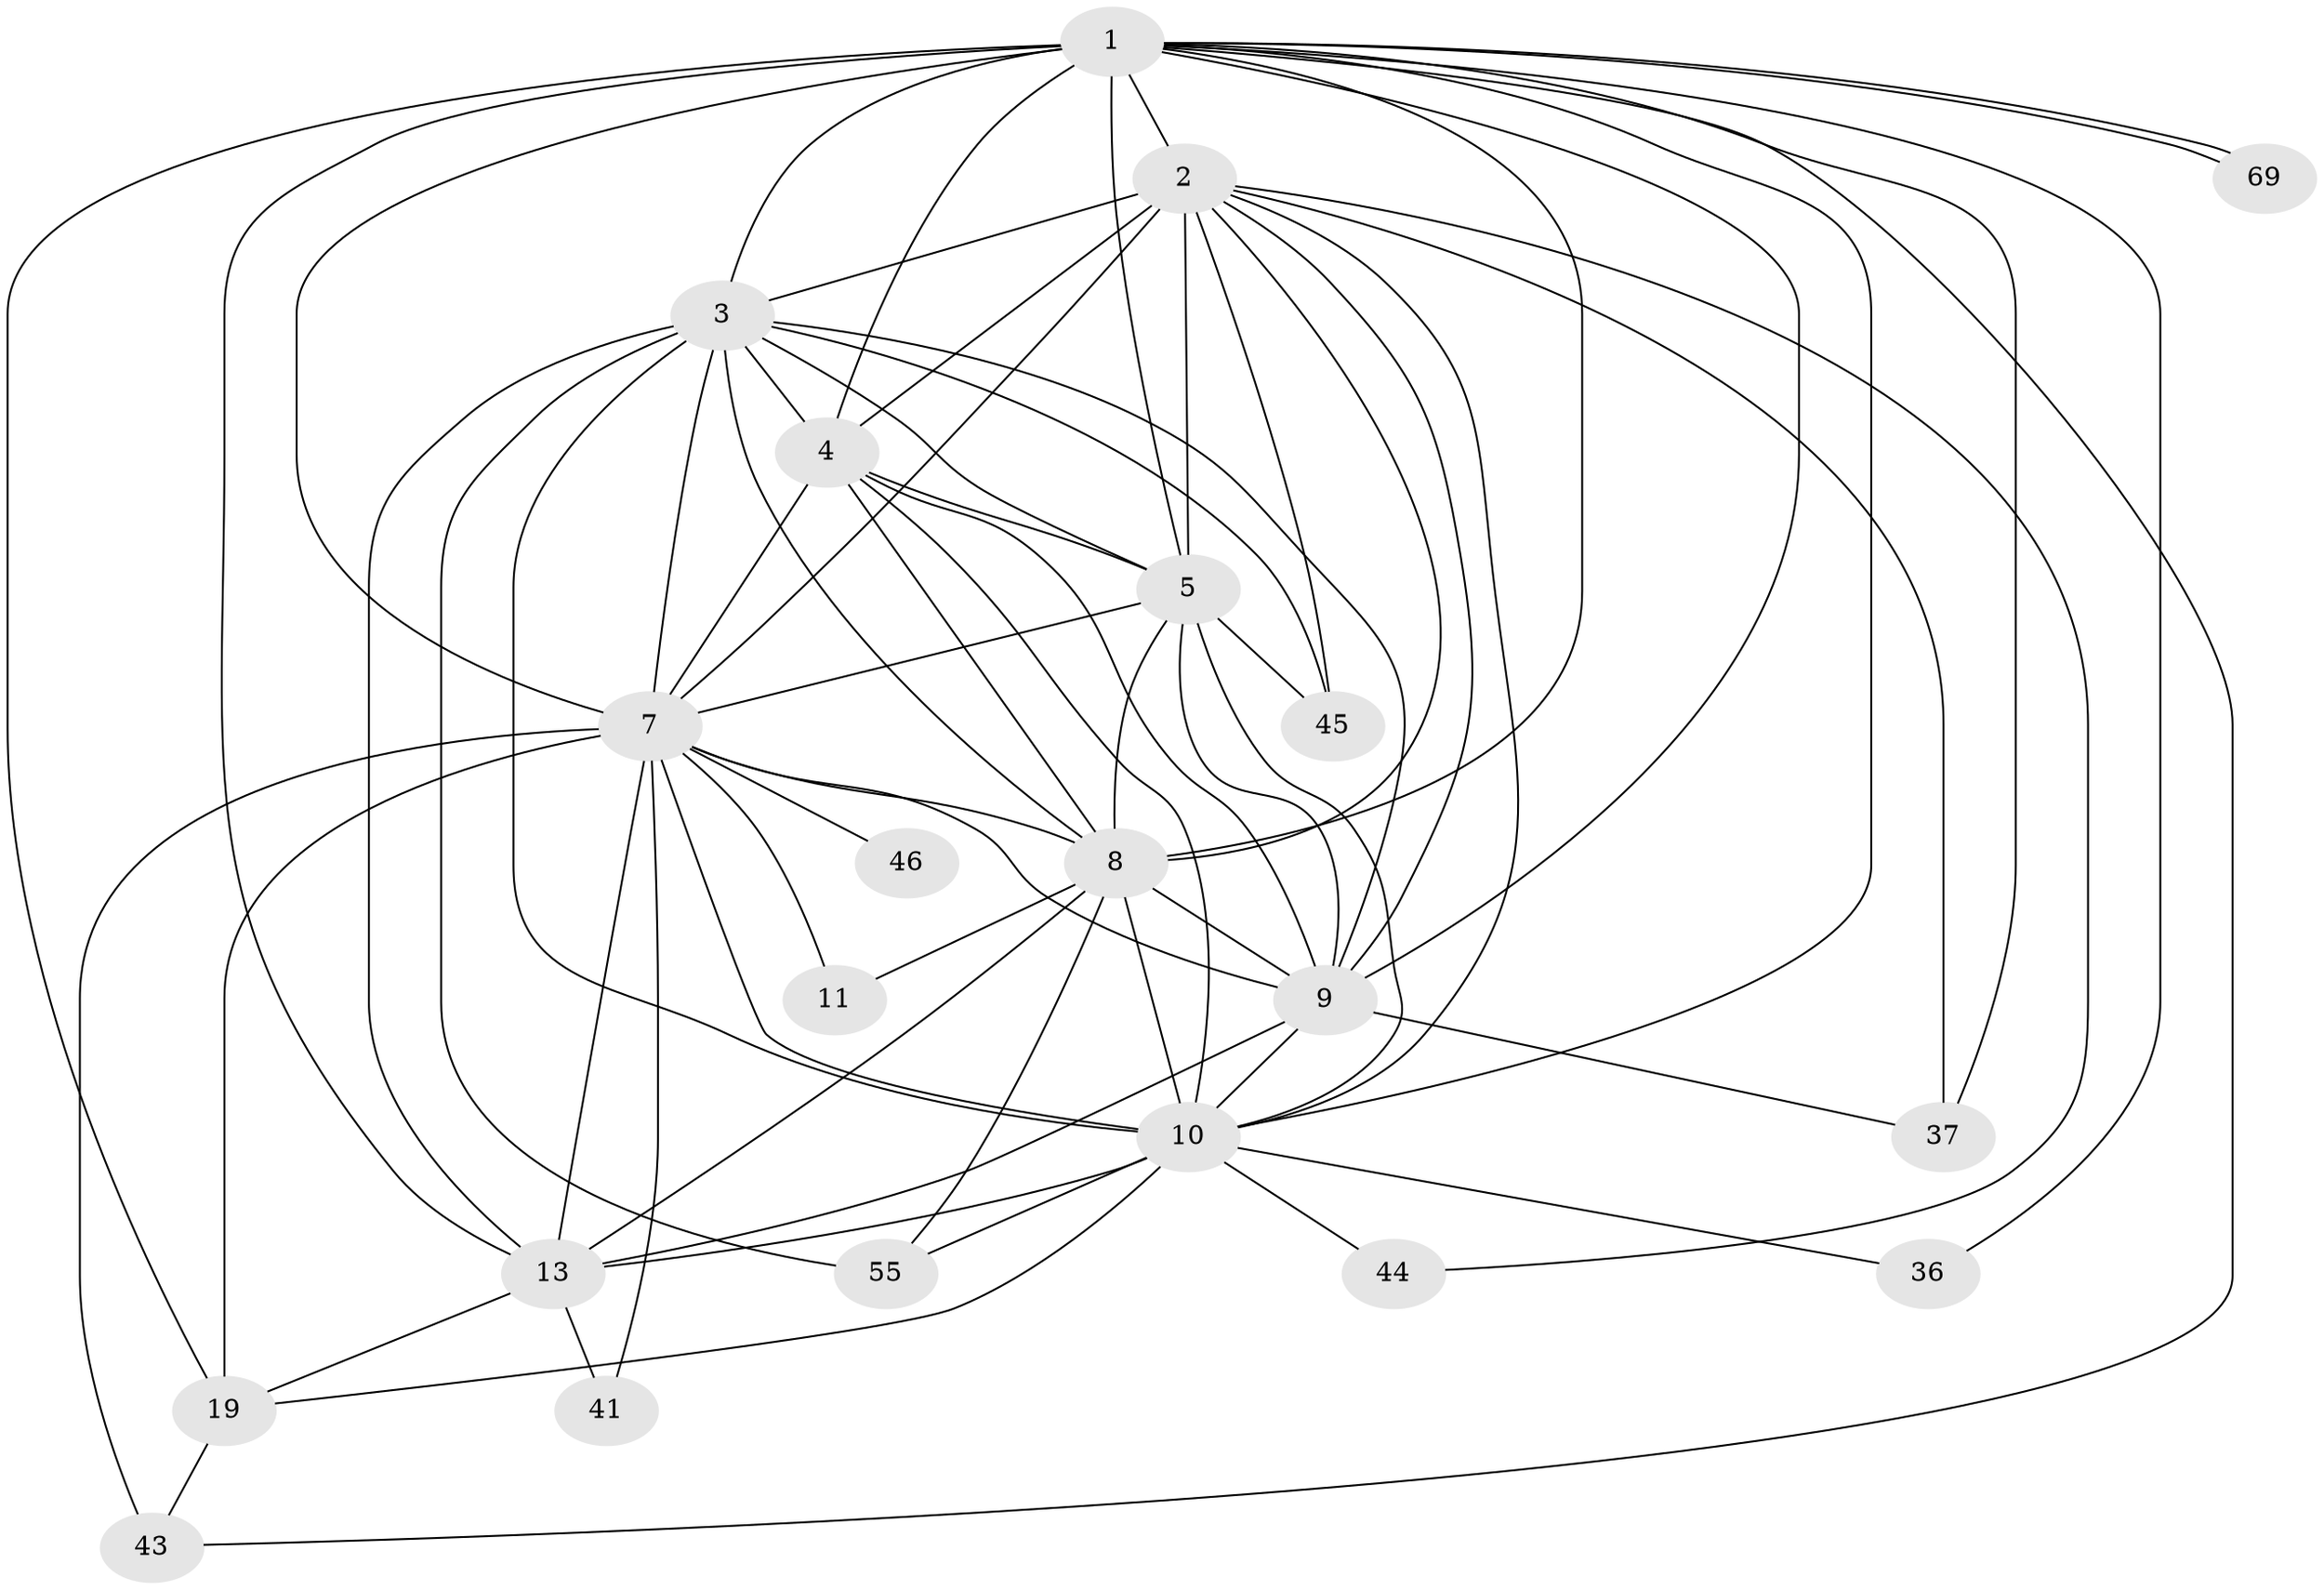 // original degree distribution, {21: 0.014285714285714285, 16: 0.02857142857142857, 10: 0.014285714285714285, 11: 0.014285714285714285, 13: 0.014285714285714285, 23: 0.02857142857142857, 17: 0.014285714285714285, 18: 0.014285714285714285, 2: 0.5285714285714286, 6: 0.014285714285714285, 5: 0.02857142857142857, 8: 0.014285714285714285, 4: 0.1, 3: 0.17142857142857143}
// Generated by graph-tools (version 1.1) at 2025/17/03/04/25 18:17:55]
// undirected, 21 vertices, 69 edges
graph export_dot {
graph [start="1"]
  node [color=gray90,style=filled];
  1 [super="+18"];
  2 [super="+21"];
  3 [super="+6"];
  4;
  5 [super="+28"];
  7 [super="+63+53+48+33+31+51+20+40+12+32+14"];
  8 [super="+34+22+56+68"];
  9 [super="+50+70"];
  10 [super="+26+42"];
  11;
  13 [super="+52+16"];
  19 [super="+24"];
  36;
  37 [super="+62"];
  41;
  43;
  44;
  45 [super="+49"];
  46;
  55 [super="+65"];
  69;
  1 -- 2 [weight=2];
  1 -- 3 [weight=3];
  1 -- 4 [weight=2];
  1 -- 5;
  1 -- 7 [weight=3];
  1 -- 8 [weight=2];
  1 -- 9;
  1 -- 10 [weight=2];
  1 -- 19;
  1 -- 36;
  1 -- 37;
  1 -- 43;
  1 -- 69;
  1 -- 69;
  1 -- 13 [weight=2];
  2 -- 3 [weight=2];
  2 -- 4;
  2 -- 5;
  2 -- 7 [weight=3];
  2 -- 8;
  2 -- 9 [weight=2];
  2 -- 10;
  2 -- 44;
  2 -- 45;
  2 -- 37;
  3 -- 4 [weight=2];
  3 -- 5 [weight=2];
  3 -- 7 [weight=4];
  3 -- 8 [weight=2];
  3 -- 9 [weight=2];
  3 -- 10 [weight=2];
  3 -- 13 [weight=3];
  3 -- 45;
  3 -- 55 [weight=2];
  4 -- 5;
  4 -- 7;
  4 -- 8;
  4 -- 9;
  4 -- 10;
  5 -- 7;
  5 -- 8;
  5 -- 9 [weight=2];
  5 -- 10 [weight=2];
  5 -- 45;
  7 -- 8 [weight=3];
  7 -- 9 [weight=3];
  7 -- 10 [weight=5];
  7 -- 11;
  7 -- 43 [weight=2];
  7 -- 46;
  7 -- 41;
  7 -- 13 [weight=3];
  7 -- 19 [weight=2];
  8 -- 9;
  8 -- 10 [weight=3];
  8 -- 11;
  8 -- 55;
  8 -- 13;
  9 -- 10 [weight=2];
  9 -- 13 [weight=3];
  9 -- 37;
  10 -- 19;
  10 -- 36;
  10 -- 44;
  10 -- 55;
  10 -- 13;
  13 -- 41;
  13 -- 19;
  19 -- 43;
}
